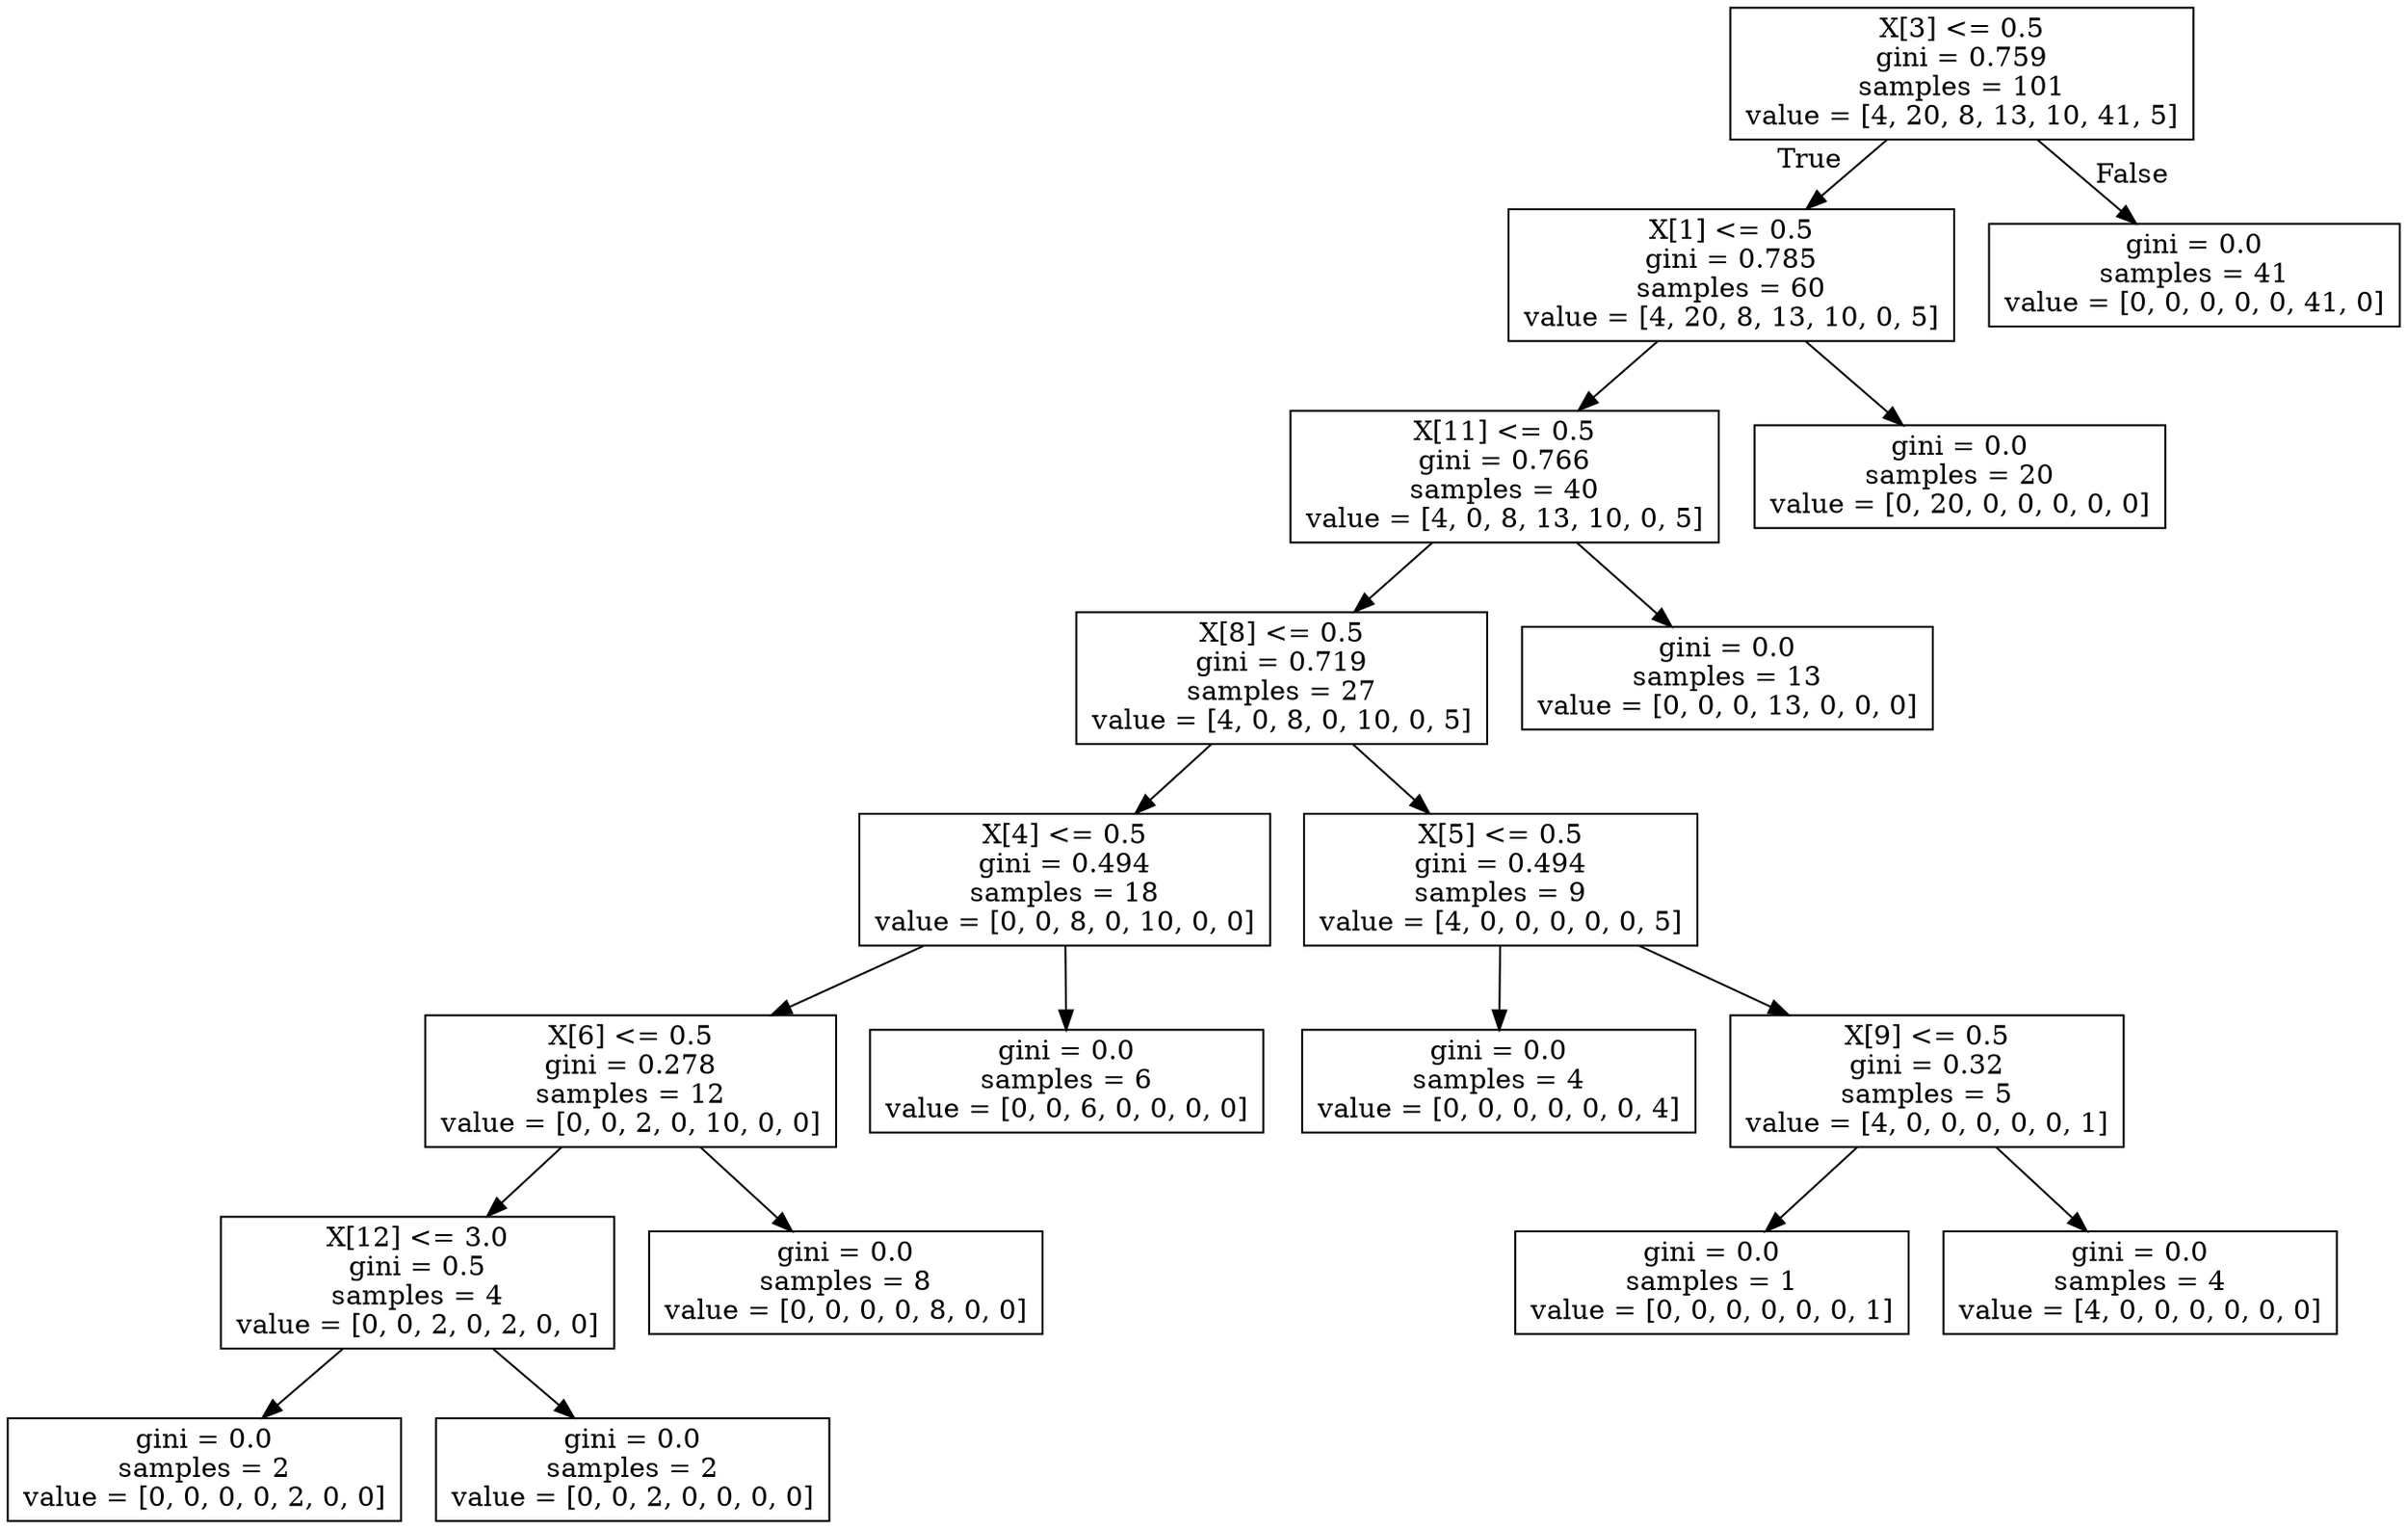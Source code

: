 digraph Tree {
node [shape=box] ;
0 [label="X[3] <= 0.5\ngini = 0.759\nsamples = 101\nvalue = [4, 20, 8, 13, 10, 41, 5]"] ;
1 [label="X[1] <= 0.5\ngini = 0.785\nsamples = 60\nvalue = [4, 20, 8, 13, 10, 0, 5]"] ;
0 -> 1 [labeldistance=2.5, labelangle=45, headlabel="True"] ;
2 [label="X[11] <= 0.5\ngini = 0.766\nsamples = 40\nvalue = [4, 0, 8, 13, 10, 0, 5]"] ;
1 -> 2 ;
3 [label="X[8] <= 0.5\ngini = 0.719\nsamples = 27\nvalue = [4, 0, 8, 0, 10, 0, 5]"] ;
2 -> 3 ;
4 [label="X[4] <= 0.5\ngini = 0.494\nsamples = 18\nvalue = [0, 0, 8, 0, 10, 0, 0]"] ;
3 -> 4 ;
5 [label="X[6] <= 0.5\ngini = 0.278\nsamples = 12\nvalue = [0, 0, 2, 0, 10, 0, 0]"] ;
4 -> 5 ;
6 [label="X[12] <= 3.0\ngini = 0.5\nsamples = 4\nvalue = [0, 0, 2, 0, 2, 0, 0]"] ;
5 -> 6 ;
7 [label="gini = 0.0\nsamples = 2\nvalue = [0, 0, 0, 0, 2, 0, 0]"] ;
6 -> 7 ;
8 [label="gini = 0.0\nsamples = 2\nvalue = [0, 0, 2, 0, 0, 0, 0]"] ;
6 -> 8 ;
9 [label="gini = 0.0\nsamples = 8\nvalue = [0, 0, 0, 0, 8, 0, 0]"] ;
5 -> 9 ;
10 [label="gini = 0.0\nsamples = 6\nvalue = [0, 0, 6, 0, 0, 0, 0]"] ;
4 -> 10 ;
11 [label="X[5] <= 0.5\ngini = 0.494\nsamples = 9\nvalue = [4, 0, 0, 0, 0, 0, 5]"] ;
3 -> 11 ;
12 [label="gini = 0.0\nsamples = 4\nvalue = [0, 0, 0, 0, 0, 0, 4]"] ;
11 -> 12 ;
13 [label="X[9] <= 0.5\ngini = 0.32\nsamples = 5\nvalue = [4, 0, 0, 0, 0, 0, 1]"] ;
11 -> 13 ;
14 [label="gini = 0.0\nsamples = 1\nvalue = [0, 0, 0, 0, 0, 0, 1]"] ;
13 -> 14 ;
15 [label="gini = 0.0\nsamples = 4\nvalue = [4, 0, 0, 0, 0, 0, 0]"] ;
13 -> 15 ;
16 [label="gini = 0.0\nsamples = 13\nvalue = [0, 0, 0, 13, 0, 0, 0]"] ;
2 -> 16 ;
17 [label="gini = 0.0\nsamples = 20\nvalue = [0, 20, 0, 0, 0, 0, 0]"] ;
1 -> 17 ;
18 [label="gini = 0.0\nsamples = 41\nvalue = [0, 0, 0, 0, 0, 41, 0]"] ;
0 -> 18 [labeldistance=2.5, labelangle=-45, headlabel="False"] ;
}
